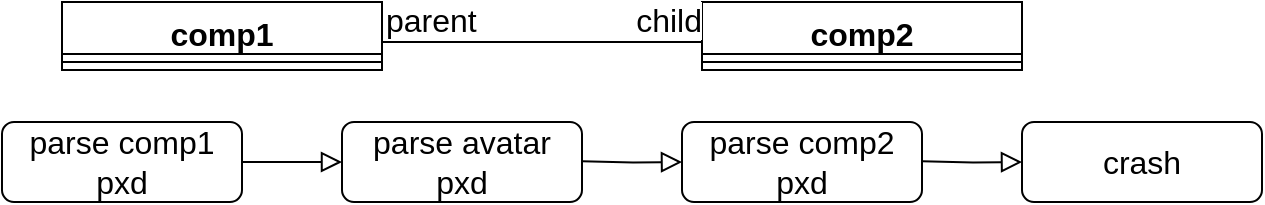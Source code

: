 <mxfile version="15.8.6" type="github">
  <diagram id="C5RBs43oDa-KdzZeNtuy" name="Page-1">
    <mxGraphModel dx="942" dy="652" grid="1" gridSize="10" guides="1" tooltips="1" connect="1" arrows="1" fold="1" page="1" pageScale="1" pageWidth="827" pageHeight="1169" math="0" shadow="0">
      <root>
        <mxCell id="WIyWlLk6GJQsqaUBKTNV-0" />
        <mxCell id="WIyWlLk6GJQsqaUBKTNV-1" parent="WIyWlLk6GJQsqaUBKTNV-0" />
        <mxCell id="WIyWlLk6GJQsqaUBKTNV-3" value="parse comp1 pxd" style="rounded=1;whiteSpace=wrap;html=1;fontSize=16;glass=0;strokeWidth=1;shadow=0;" parent="WIyWlLk6GJQsqaUBKTNV-1" vertex="1">
          <mxGeometry x="160" y="80" width="120" height="40" as="geometry" />
        </mxCell>
        <mxCell id="WIyWlLk6GJQsqaUBKTNV-5" value="" style="edgeStyle=orthogonalEdgeStyle;rounded=0;html=1;jettySize=auto;orthogonalLoop=1;fontSize=16;endArrow=block;endFill=0;endSize=8;strokeWidth=1;shadow=0;labelBackgroundColor=none;exitX=1;exitY=0.5;exitDx=0;exitDy=0;" parent="WIyWlLk6GJQsqaUBKTNV-1" source="WIyWlLk6GJQsqaUBKTNV-3" target="WIyWlLk6GJQsqaUBKTNV-7" edge="1">
          <mxGeometry y="10" relative="1" as="geometry">
            <mxPoint as="offset" />
          </mxGeometry>
        </mxCell>
        <mxCell id="WIyWlLk6GJQsqaUBKTNV-7" value="parse avatar pxd" style="rounded=1;whiteSpace=wrap;html=1;fontSize=16;glass=0;strokeWidth=1;shadow=0;" parent="WIyWlLk6GJQsqaUBKTNV-1" vertex="1">
          <mxGeometry x="330" y="80" width="120" height="40" as="geometry" />
        </mxCell>
        <mxCell id="0_XU76jdImNkPXQgApP5-1" value="parse comp2 pxd" style="rounded=1;whiteSpace=wrap;html=1;fontSize=16;glass=0;strokeWidth=1;shadow=0;" vertex="1" parent="WIyWlLk6GJQsqaUBKTNV-1">
          <mxGeometry x="500" y="80" width="120" height="40" as="geometry" />
        </mxCell>
        <mxCell id="0_XU76jdImNkPXQgApP5-5" value="" style="edgeStyle=orthogonalEdgeStyle;rounded=0;html=1;jettySize=auto;orthogonalLoop=1;fontSize=16;endArrow=block;endFill=0;endSize=8;strokeWidth=1;shadow=0;labelBackgroundColor=none;exitX=1;exitY=0.5;exitDx=0;exitDy=0;entryX=0;entryY=0.5;entryDx=0;entryDy=0;" edge="1" parent="WIyWlLk6GJQsqaUBKTNV-1" target="0_XU76jdImNkPXQgApP5-1">
          <mxGeometry y="10" relative="1" as="geometry">
            <mxPoint as="offset" />
            <mxPoint x="450" y="99.66" as="sourcePoint" />
            <mxPoint x="530" y="99.66" as="targetPoint" />
          </mxGeometry>
        </mxCell>
        <mxCell id="0_XU76jdImNkPXQgApP5-6" value="comp2" style="swimlane;fontStyle=1;align=center;verticalAlign=top;childLayout=stackLayout;horizontal=1;startSize=26;horizontalStack=0;resizeParent=1;resizeParentMax=0;resizeLast=0;collapsible=1;marginBottom=0;fontSize=16;" vertex="1" parent="WIyWlLk6GJQsqaUBKTNV-1">
          <mxGeometry x="510" y="20" width="160" height="34" as="geometry" />
        </mxCell>
        <mxCell id="0_XU76jdImNkPXQgApP5-8" value="" style="line;strokeWidth=1;fillColor=none;align=left;verticalAlign=middle;spacingTop=-1;spacingLeft=3;spacingRight=3;rotatable=0;labelPosition=right;points=[];portConstraint=eastwest;fontSize=16;" vertex="1" parent="0_XU76jdImNkPXQgApP5-6">
          <mxGeometry y="26" width="160" height="8" as="geometry" />
        </mxCell>
        <mxCell id="0_XU76jdImNkPXQgApP5-10" value="comp1" style="swimlane;fontStyle=1;align=center;verticalAlign=top;childLayout=stackLayout;horizontal=1;startSize=26;horizontalStack=0;resizeParent=1;resizeParentMax=0;resizeLast=0;collapsible=1;marginBottom=0;fontSize=16;" vertex="1" parent="WIyWlLk6GJQsqaUBKTNV-1">
          <mxGeometry x="190" y="20" width="160" height="34" as="geometry" />
        </mxCell>
        <mxCell id="0_XU76jdImNkPXQgApP5-11" value="" style="line;strokeWidth=1;fillColor=none;align=left;verticalAlign=middle;spacingTop=-1;spacingLeft=3;spacingRight=3;rotatable=0;labelPosition=right;points=[];portConstraint=eastwest;fontSize=16;" vertex="1" parent="0_XU76jdImNkPXQgApP5-10">
          <mxGeometry y="26" width="160" height="8" as="geometry" />
        </mxCell>
        <mxCell id="0_XU76jdImNkPXQgApP5-14" value="" style="endArrow=none;html=1;edgeStyle=orthogonalEdgeStyle;rounded=0;fontSize=16;" edge="1" parent="WIyWlLk6GJQsqaUBKTNV-1">
          <mxGeometry relative="1" as="geometry">
            <mxPoint x="350" y="40" as="sourcePoint" />
            <mxPoint x="510" y="40" as="targetPoint" />
          </mxGeometry>
        </mxCell>
        <mxCell id="0_XU76jdImNkPXQgApP5-15" value="parent" style="edgeLabel;resizable=0;html=1;align=left;verticalAlign=bottom;fontSize=16;" connectable="0" vertex="1" parent="0_XU76jdImNkPXQgApP5-14">
          <mxGeometry x="-1" relative="1" as="geometry" />
        </mxCell>
        <mxCell id="0_XU76jdImNkPXQgApP5-16" value="child" style="edgeLabel;resizable=0;html=1;align=right;verticalAlign=bottom;fontSize=16;" connectable="0" vertex="1" parent="0_XU76jdImNkPXQgApP5-14">
          <mxGeometry x="1" relative="1" as="geometry" />
        </mxCell>
        <mxCell id="0_XU76jdImNkPXQgApP5-17" value="crash" style="rounded=1;whiteSpace=wrap;html=1;fontSize=16;glass=0;strokeWidth=1;shadow=0;" vertex="1" parent="WIyWlLk6GJQsqaUBKTNV-1">
          <mxGeometry x="670" y="80" width="120" height="40" as="geometry" />
        </mxCell>
        <mxCell id="0_XU76jdImNkPXQgApP5-18" value="" style="edgeStyle=orthogonalEdgeStyle;rounded=0;html=1;jettySize=auto;orthogonalLoop=1;fontSize=16;endArrow=block;endFill=0;endSize=8;strokeWidth=1;shadow=0;labelBackgroundColor=none;exitX=1;exitY=0.5;exitDx=0;exitDy=0;entryX=0;entryY=0.5;entryDx=0;entryDy=0;" edge="1" parent="WIyWlLk6GJQsqaUBKTNV-1" target="0_XU76jdImNkPXQgApP5-17">
          <mxGeometry y="10" relative="1" as="geometry">
            <mxPoint as="offset" />
            <mxPoint x="620" y="99.66" as="sourcePoint" />
            <mxPoint x="700" y="99.66" as="targetPoint" />
          </mxGeometry>
        </mxCell>
      </root>
    </mxGraphModel>
  </diagram>
</mxfile>
